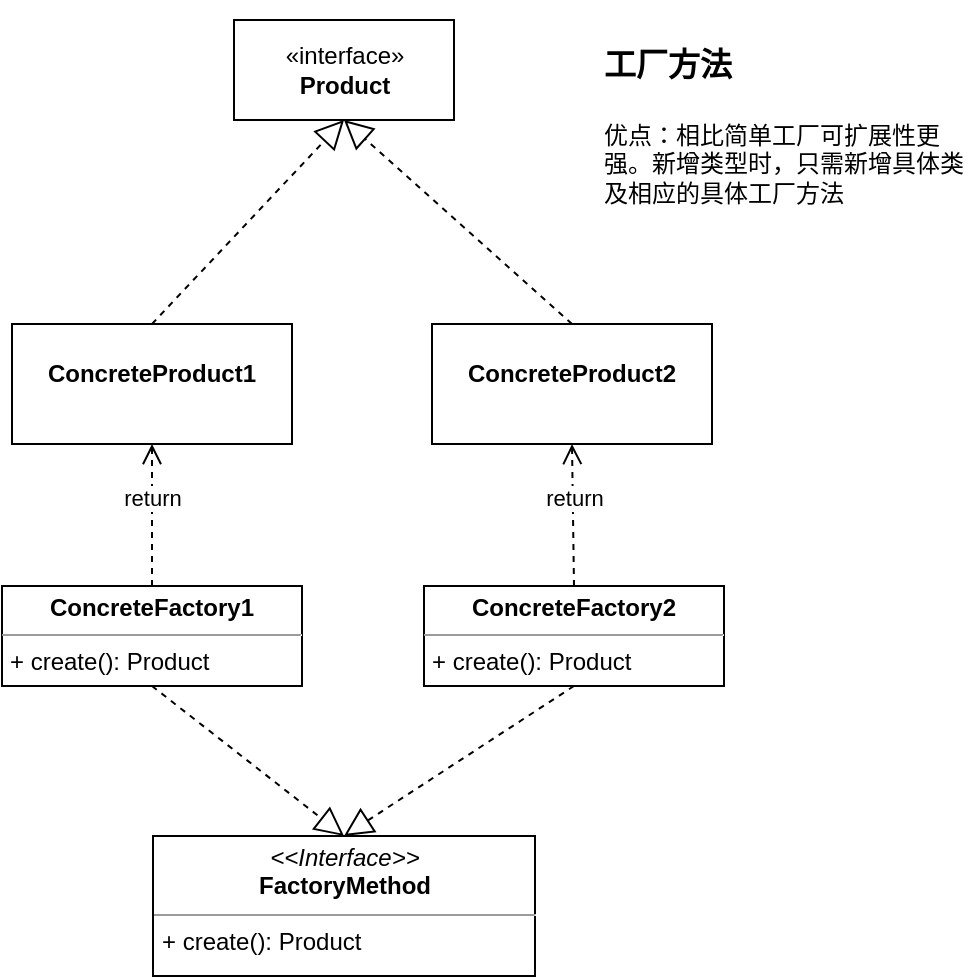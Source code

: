 <mxfile version="13.9.9" type="device"><diagram id="C5RBs43oDa-KdzZeNtuy" name="Page-1"><mxGraphModel dx="1038" dy="607" grid="1" gridSize="10" guides="1" tooltips="1" connect="1" arrows="1" fold="1" page="1" pageScale="1" pageWidth="827" pageHeight="1169" math="0" shadow="0"><root><mxCell id="WIyWlLk6GJQsqaUBKTNV-0"/><mxCell id="WIyWlLk6GJQsqaUBKTNV-1" parent="WIyWlLk6GJQsqaUBKTNV-0"/><mxCell id="OUpTKNqtIXZyOjfO9GO1-0" value="«interface»&lt;br&gt;&lt;b&gt;Product&lt;/b&gt;" style="html=1;" vertex="1" parent="WIyWlLk6GJQsqaUBKTNV-1"><mxGeometry x="350" y="168" width="110" height="50" as="geometry"/></mxCell><mxCell id="OUpTKNqtIXZyOjfO9GO1-1" value="&lt;p style=&quot;margin: 0px ; margin-top: 4px ; text-align: center&quot;&gt;&lt;br&gt;&lt;b&gt;ConcreteProduct1&lt;/b&gt;&lt;/p&gt;" style="verticalAlign=top;align=left;overflow=fill;fontSize=12;fontFamily=Helvetica;html=1;" vertex="1" parent="WIyWlLk6GJQsqaUBKTNV-1"><mxGeometry x="239" y="320" width="140" height="60" as="geometry"/></mxCell><mxCell id="OUpTKNqtIXZyOjfO9GO1-2" value="&lt;p style=&quot;margin: 0px ; margin-top: 4px ; text-align: center&quot;&gt;&lt;br&gt;&lt;b&gt;ConcreteProduct2&lt;/b&gt;&lt;/p&gt;" style="verticalAlign=top;align=left;overflow=fill;fontSize=12;fontFamily=Helvetica;html=1;" vertex="1" parent="WIyWlLk6GJQsqaUBKTNV-1"><mxGeometry x="449" y="320" width="140" height="60" as="geometry"/></mxCell><mxCell id="OUpTKNqtIXZyOjfO9GO1-3" value="" style="endArrow=block;dashed=1;endFill=0;endSize=12;html=1;exitX=0.5;exitY=0;exitDx=0;exitDy=0;entryX=0.5;entryY=1;entryDx=0;entryDy=0;" edge="1" parent="WIyWlLk6GJQsqaUBKTNV-1" source="OUpTKNqtIXZyOjfO9GO1-1" target="OUpTKNqtIXZyOjfO9GO1-0"><mxGeometry width="160" relative="1" as="geometry"><mxPoint x="169" y="270" as="sourcePoint"/><mxPoint x="329" y="270" as="targetPoint"/></mxGeometry></mxCell><mxCell id="OUpTKNqtIXZyOjfO9GO1-4" value="" style="endArrow=block;dashed=1;endFill=0;endSize=12;html=1;exitX=0.5;exitY=0;exitDx=0;exitDy=0;entryX=0.5;entryY=1;entryDx=0;entryDy=0;" edge="1" parent="WIyWlLk6GJQsqaUBKTNV-1" source="OUpTKNqtIXZyOjfO9GO1-2" target="OUpTKNqtIXZyOjfO9GO1-0"><mxGeometry width="160" relative="1" as="geometry"><mxPoint x="319" y="330" as="sourcePoint"/><mxPoint x="454" y="220" as="targetPoint"/></mxGeometry></mxCell><mxCell id="OUpTKNqtIXZyOjfO9GO1-8" value="" style="endArrow=block;dashed=1;endFill=0;endSize=12;html=1;exitX=0.5;exitY=1;exitDx=0;exitDy=0;entryX=0.5;entryY=0;entryDx=0;entryDy=0;" edge="1" parent="WIyWlLk6GJQsqaUBKTNV-1" source="OUpTKNqtIXZyOjfO9GO1-13" target="OUpTKNqtIXZyOjfO9GO1-12"><mxGeometry width="160" relative="1" as="geometry"><mxPoint x="310" y="451" as="sourcePoint"/><mxPoint x="414" y="546" as="targetPoint"/></mxGeometry></mxCell><mxCell id="OUpTKNqtIXZyOjfO9GO1-9" value="" style="endArrow=block;dashed=1;endFill=0;endSize=12;html=1;exitX=0.5;exitY=1;exitDx=0;exitDy=0;entryX=0.5;entryY=0;entryDx=0;entryDy=0;" edge="1" parent="WIyWlLk6GJQsqaUBKTNV-1" source="OUpTKNqtIXZyOjfO9GO1-15" target="OUpTKNqtIXZyOjfO9GO1-12"><mxGeometry width="160" relative="1" as="geometry"><mxPoint x="520" y="451" as="sourcePoint"/><mxPoint x="414" y="546" as="targetPoint"/></mxGeometry></mxCell><mxCell id="OUpTKNqtIXZyOjfO9GO1-12" value="&lt;p style=&quot;margin: 0px ; margin-top: 4px ; text-align: center&quot;&gt;&lt;i&gt;&amp;lt;&amp;lt;Interface&amp;gt;&amp;gt;&lt;/i&gt;&lt;br&gt;&lt;b&gt;FactoryMethod&lt;/b&gt;&lt;/p&gt;&lt;hr size=&quot;1&quot;&gt;&lt;p style=&quot;margin: 0px ; margin-left: 4px&quot;&gt;&lt;/p&gt;&lt;p style=&quot;margin: 0px ; margin-left: 4px&quot;&gt;+ create(): Product&lt;br&gt;&lt;/p&gt;" style="verticalAlign=top;align=left;overflow=fill;fontSize=12;fontFamily=Helvetica;html=1;" vertex="1" parent="WIyWlLk6GJQsqaUBKTNV-1"><mxGeometry x="309.5" y="576" width="191" height="70" as="geometry"/></mxCell><mxCell id="OUpTKNqtIXZyOjfO9GO1-13" value="&lt;p style=&quot;margin: 0px ; margin-top: 4px ; text-align: center&quot;&gt;&lt;b&gt;ConcreteFactory1&lt;/b&gt;&lt;/p&gt;&lt;hr size=&quot;1&quot;&gt;&lt;p style=&quot;margin: 0px ; margin-left: 4px&quot;&gt;&lt;/p&gt;&lt;p style=&quot;margin: 0px ; margin-left: 4px&quot;&gt;+ create(): Product&lt;br&gt;&lt;/p&gt;" style="verticalAlign=top;align=left;overflow=fill;fontSize=12;fontFamily=Helvetica;html=1;" vertex="1" parent="WIyWlLk6GJQsqaUBKTNV-1"><mxGeometry x="234" y="451" width="150" height="50" as="geometry"/></mxCell><mxCell id="OUpTKNqtIXZyOjfO9GO1-15" value="&lt;p style=&quot;margin: 0px ; margin-top: 4px ; text-align: center&quot;&gt;&lt;b&gt;ConcreteFactory2&lt;/b&gt;&lt;/p&gt;&lt;hr size=&quot;1&quot;&gt;&lt;p style=&quot;margin: 0px ; margin-left: 4px&quot;&gt;&lt;/p&gt;&lt;p style=&quot;margin: 0px ; margin-left: 4px&quot;&gt;+ create(): Product&lt;br&gt;&lt;/p&gt;" style="verticalAlign=top;align=left;overflow=fill;fontSize=12;fontFamily=Helvetica;html=1;" vertex="1" parent="WIyWlLk6GJQsqaUBKTNV-1"><mxGeometry x="445" y="451" width="150" height="50" as="geometry"/></mxCell><mxCell id="OUpTKNqtIXZyOjfO9GO1-16" value="return" style="html=1;verticalAlign=bottom;endArrow=open;dashed=1;endSize=8;exitX=0.5;exitY=0;exitDx=0;exitDy=0;entryX=0.5;entryY=1;entryDx=0;entryDy=0;" edge="1" parent="WIyWlLk6GJQsqaUBKTNV-1" source="OUpTKNqtIXZyOjfO9GO1-13" target="OUpTKNqtIXZyOjfO9GO1-1"><mxGeometry relative="1" as="geometry"><mxPoint x="410" y="390" as="sourcePoint"/><mxPoint x="330" y="390" as="targetPoint"/></mxGeometry></mxCell><mxCell id="OUpTKNqtIXZyOjfO9GO1-17" value="return" style="html=1;verticalAlign=bottom;endArrow=open;dashed=1;endSize=8;entryX=0.5;entryY=1;entryDx=0;entryDy=0;exitX=0.5;exitY=0;exitDx=0;exitDy=0;" edge="1" parent="WIyWlLk6GJQsqaUBKTNV-1" source="OUpTKNqtIXZyOjfO9GO1-15" target="OUpTKNqtIXZyOjfO9GO1-2"><mxGeometry relative="1" as="geometry"><mxPoint x="560" y="420" as="sourcePoint"/><mxPoint x="480" y="420" as="targetPoint"/></mxGeometry></mxCell><mxCell id="OUpTKNqtIXZyOjfO9GO1-18" value="&lt;h1&gt;&lt;span style=&quot;font-size: 16px&quot;&gt;工厂方法&lt;/span&gt;&lt;/h1&gt;&lt;p&gt;优点：相比简单工厂可扩展性更强。新增类型时，只需新增具体类及相应的具体工厂方法&lt;/p&gt;" style="text;html=1;strokeColor=none;fillColor=none;spacing=5;spacingTop=-20;whiteSpace=wrap;overflow=hidden;rounded=0;" vertex="1" parent="WIyWlLk6GJQsqaUBKTNV-1"><mxGeometry x="530" y="168" width="190" height="120" as="geometry"/></mxCell></root></mxGraphModel></diagram></mxfile>